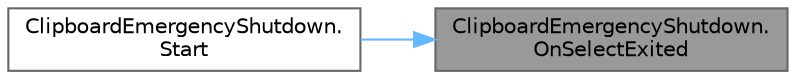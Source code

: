 digraph "ClipboardEmergencyShutdown.OnSelectExited"
{
 // LATEX_PDF_SIZE
  bgcolor="transparent";
  edge [fontname=Helvetica,fontsize=10,labelfontname=Helvetica,labelfontsize=10];
  node [fontname=Helvetica,fontsize=10,shape=box,height=0.2,width=0.4];
  rankdir="RL";
  Node1 [id="Node000001",label="ClipboardEmergencyShutdown.\lOnSelectExited",height=0.2,width=0.4,color="gray40", fillcolor="grey60", style="filled", fontcolor="black",tooltip="This method is called when the player no longer interacts with the clipboard."];
  Node1 -> Node2 [id="edge1_Node000001_Node000002",dir="back",color="steelblue1",style="solid",tooltip=" "];
  Node2 [id="Node000002",label="ClipboardEmergencyShutdown.\lStart",height=0.2,width=0.4,color="grey40", fillcolor="white", style="filled",URL="$class_clipboard_emergency_shutdown.html#aad413974aa15a61be688fa78f36af726",tooltip="This method initializes clipboardActions and adds ActionListeners to the clipboard's grab interactabl..."];
}
